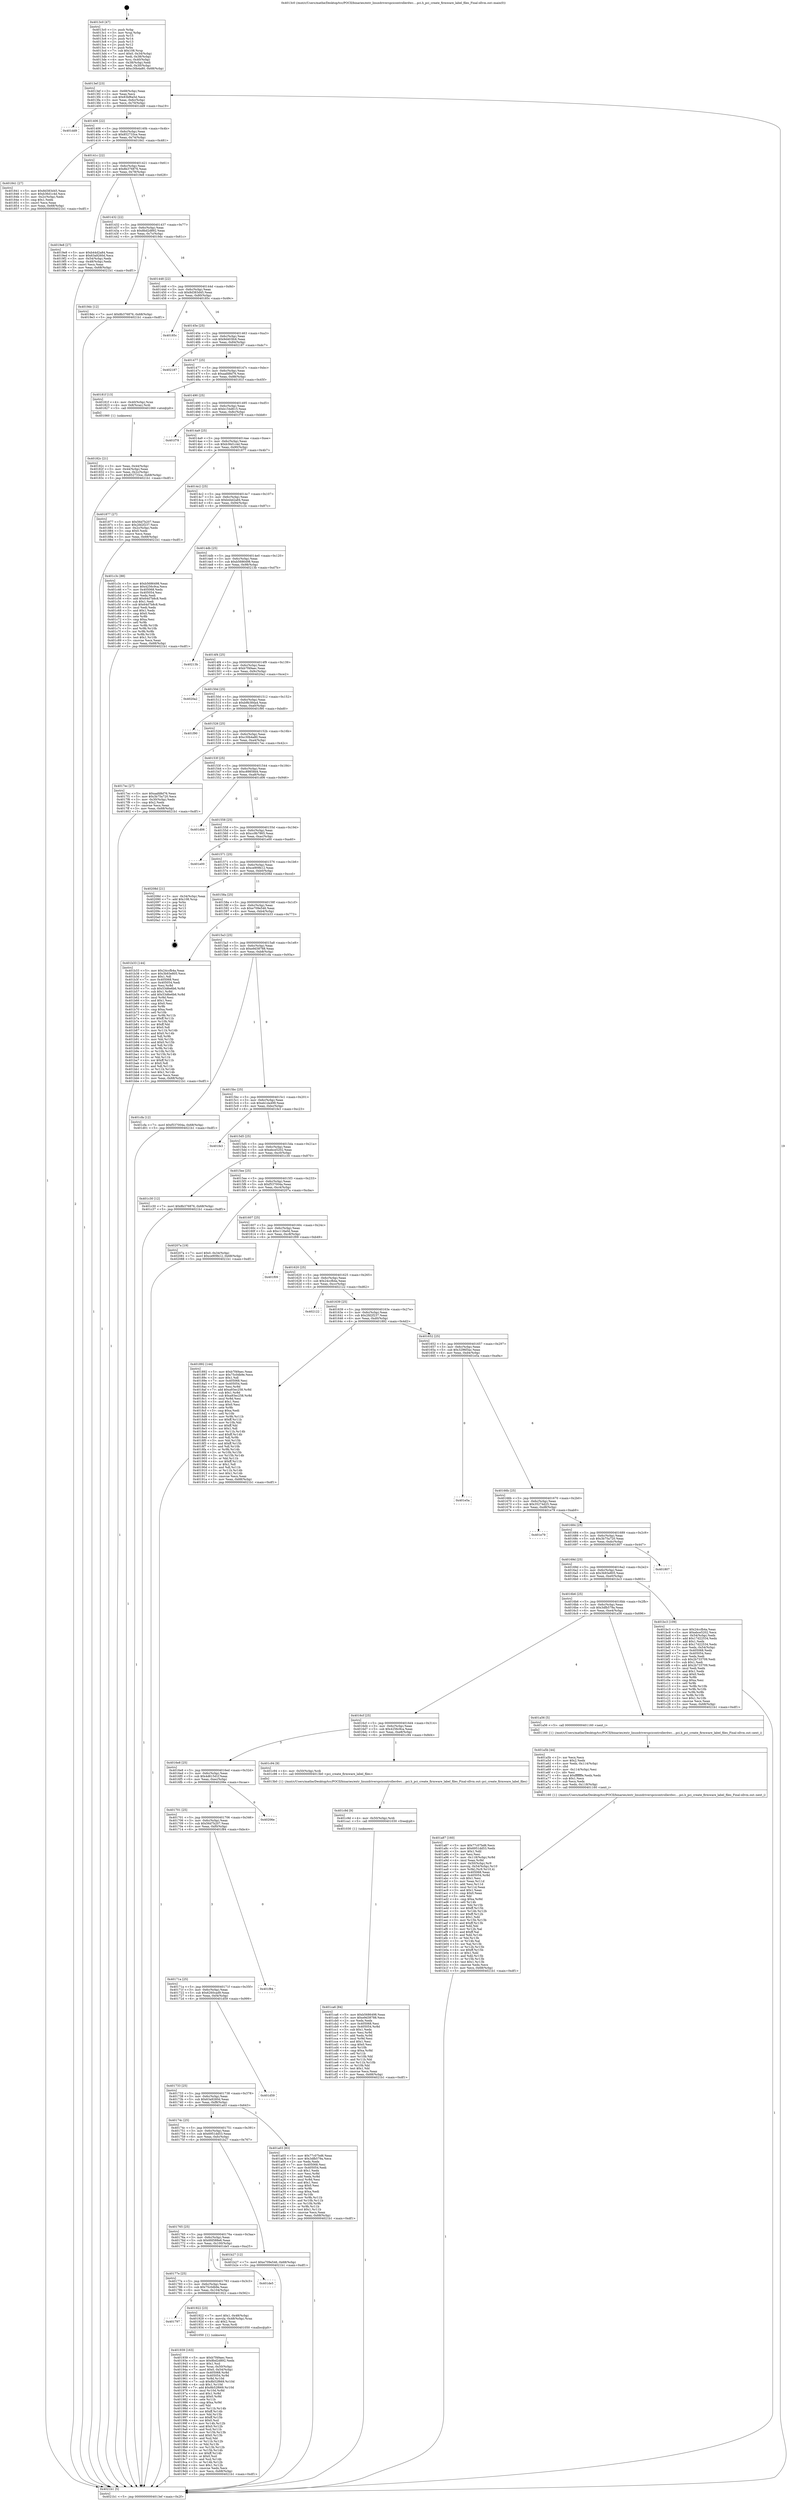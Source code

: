 digraph "0x4013c0" {
  label = "0x4013c0 (/mnt/c/Users/mathe/Desktop/tcc/POCII/binaries/extr_linuxdriverspcicontrollerdwc....pci.h_pci_create_firmware_label_files_Final-ollvm.out::main(0))"
  labelloc = "t"
  node[shape=record]

  Entry [label="",width=0.3,height=0.3,shape=circle,fillcolor=black,style=filled]
  "0x4013ef" [label="{
     0x4013ef [23]\l
     | [instrs]\l
     &nbsp;&nbsp;0x4013ef \<+3\>: mov -0x68(%rbp),%eax\l
     &nbsp;&nbsp;0x4013f2 \<+2\>: mov %eax,%ecx\l
     &nbsp;&nbsp;0x4013f4 \<+6\>: sub $0x83bf6a5d,%ecx\l
     &nbsp;&nbsp;0x4013fa \<+3\>: mov %eax,-0x6c(%rbp)\l
     &nbsp;&nbsp;0x4013fd \<+3\>: mov %ecx,-0x70(%rbp)\l
     &nbsp;&nbsp;0x401400 \<+6\>: je 0000000000401dd9 \<main+0xa19\>\l
  }"]
  "0x401dd9" [label="{
     0x401dd9\l
  }", style=dashed]
  "0x401406" [label="{
     0x401406 [22]\l
     | [instrs]\l
     &nbsp;&nbsp;0x401406 \<+5\>: jmp 000000000040140b \<main+0x4b\>\l
     &nbsp;&nbsp;0x40140b \<+3\>: mov -0x6c(%rbp),%eax\l
     &nbsp;&nbsp;0x40140e \<+5\>: sub $0x852733ce,%eax\l
     &nbsp;&nbsp;0x401413 \<+3\>: mov %eax,-0x74(%rbp)\l
     &nbsp;&nbsp;0x401416 \<+6\>: je 0000000000401841 \<main+0x481\>\l
  }"]
  Exit [label="",width=0.3,height=0.3,shape=circle,fillcolor=black,style=filled,peripheries=2]
  "0x401841" [label="{
     0x401841 [27]\l
     | [instrs]\l
     &nbsp;&nbsp;0x401841 \<+5\>: mov $0x8d383d45,%eax\l
     &nbsp;&nbsp;0x401846 \<+5\>: mov $0xb36d1c4d,%ecx\l
     &nbsp;&nbsp;0x40184b \<+3\>: mov -0x2c(%rbp),%edx\l
     &nbsp;&nbsp;0x40184e \<+3\>: cmp $0x1,%edx\l
     &nbsp;&nbsp;0x401851 \<+3\>: cmovl %ecx,%eax\l
     &nbsp;&nbsp;0x401854 \<+3\>: mov %eax,-0x68(%rbp)\l
     &nbsp;&nbsp;0x401857 \<+5\>: jmp 00000000004021b1 \<main+0xdf1\>\l
  }"]
  "0x40141c" [label="{
     0x40141c [22]\l
     | [instrs]\l
     &nbsp;&nbsp;0x40141c \<+5\>: jmp 0000000000401421 \<main+0x61\>\l
     &nbsp;&nbsp;0x401421 \<+3\>: mov -0x6c(%rbp),%eax\l
     &nbsp;&nbsp;0x401424 \<+5\>: sub $0x8b376876,%eax\l
     &nbsp;&nbsp;0x401429 \<+3\>: mov %eax,-0x78(%rbp)\l
     &nbsp;&nbsp;0x40142c \<+6\>: je 00000000004019e8 \<main+0x628\>\l
  }"]
  "0x401ca6" [label="{
     0x401ca6 [84]\l
     | [instrs]\l
     &nbsp;&nbsp;0x401ca6 \<+5\>: mov $0xb5686498,%eax\l
     &nbsp;&nbsp;0x401cab \<+5\>: mov $0xe9d38788,%ecx\l
     &nbsp;&nbsp;0x401cb0 \<+2\>: xor %edx,%edx\l
     &nbsp;&nbsp;0x401cb2 \<+7\>: mov 0x405068,%esi\l
     &nbsp;&nbsp;0x401cb9 \<+8\>: mov 0x405054,%r8d\l
     &nbsp;&nbsp;0x401cc1 \<+3\>: sub $0x1,%edx\l
     &nbsp;&nbsp;0x401cc4 \<+3\>: mov %esi,%r9d\l
     &nbsp;&nbsp;0x401cc7 \<+3\>: add %edx,%r9d\l
     &nbsp;&nbsp;0x401cca \<+4\>: imul %r9d,%esi\l
     &nbsp;&nbsp;0x401cce \<+3\>: and $0x1,%esi\l
     &nbsp;&nbsp;0x401cd1 \<+3\>: cmp $0x0,%esi\l
     &nbsp;&nbsp;0x401cd4 \<+4\>: sete %r10b\l
     &nbsp;&nbsp;0x401cd8 \<+4\>: cmp $0xa,%r8d\l
     &nbsp;&nbsp;0x401cdc \<+4\>: setl %r11b\l
     &nbsp;&nbsp;0x401ce0 \<+3\>: mov %r10b,%bl\l
     &nbsp;&nbsp;0x401ce3 \<+3\>: and %r11b,%bl\l
     &nbsp;&nbsp;0x401ce6 \<+3\>: xor %r11b,%r10b\l
     &nbsp;&nbsp;0x401ce9 \<+3\>: or %r10b,%bl\l
     &nbsp;&nbsp;0x401cec \<+3\>: test $0x1,%bl\l
     &nbsp;&nbsp;0x401cef \<+3\>: cmovne %ecx,%eax\l
     &nbsp;&nbsp;0x401cf2 \<+3\>: mov %eax,-0x68(%rbp)\l
     &nbsp;&nbsp;0x401cf5 \<+5\>: jmp 00000000004021b1 \<main+0xdf1\>\l
  }"]
  "0x4019e8" [label="{
     0x4019e8 [27]\l
     | [instrs]\l
     &nbsp;&nbsp;0x4019e8 \<+5\>: mov $0xb44d2a84,%eax\l
     &nbsp;&nbsp;0x4019ed \<+5\>: mov $0x63a9260d,%ecx\l
     &nbsp;&nbsp;0x4019f2 \<+3\>: mov -0x54(%rbp),%edx\l
     &nbsp;&nbsp;0x4019f5 \<+3\>: cmp -0x48(%rbp),%edx\l
     &nbsp;&nbsp;0x4019f8 \<+3\>: cmovl %ecx,%eax\l
     &nbsp;&nbsp;0x4019fb \<+3\>: mov %eax,-0x68(%rbp)\l
     &nbsp;&nbsp;0x4019fe \<+5\>: jmp 00000000004021b1 \<main+0xdf1\>\l
  }"]
  "0x401432" [label="{
     0x401432 [22]\l
     | [instrs]\l
     &nbsp;&nbsp;0x401432 \<+5\>: jmp 0000000000401437 \<main+0x77\>\l
     &nbsp;&nbsp;0x401437 \<+3\>: mov -0x6c(%rbp),%eax\l
     &nbsp;&nbsp;0x40143a \<+5\>: sub $0x8bd2d892,%eax\l
     &nbsp;&nbsp;0x40143f \<+3\>: mov %eax,-0x7c(%rbp)\l
     &nbsp;&nbsp;0x401442 \<+6\>: je 00000000004019dc \<main+0x61c\>\l
  }"]
  "0x401c9d" [label="{
     0x401c9d [9]\l
     | [instrs]\l
     &nbsp;&nbsp;0x401c9d \<+4\>: mov -0x50(%rbp),%rdi\l
     &nbsp;&nbsp;0x401ca1 \<+5\>: call 0000000000401030 \<free@plt\>\l
     | [calls]\l
     &nbsp;&nbsp;0x401030 \{1\} (unknown)\l
  }"]
  "0x4019dc" [label="{
     0x4019dc [12]\l
     | [instrs]\l
     &nbsp;&nbsp;0x4019dc \<+7\>: movl $0x8b376876,-0x68(%rbp)\l
     &nbsp;&nbsp;0x4019e3 \<+5\>: jmp 00000000004021b1 \<main+0xdf1\>\l
  }"]
  "0x401448" [label="{
     0x401448 [22]\l
     | [instrs]\l
     &nbsp;&nbsp;0x401448 \<+5\>: jmp 000000000040144d \<main+0x8d\>\l
     &nbsp;&nbsp;0x40144d \<+3\>: mov -0x6c(%rbp),%eax\l
     &nbsp;&nbsp;0x401450 \<+5\>: sub $0x8d383d45,%eax\l
     &nbsp;&nbsp;0x401455 \<+3\>: mov %eax,-0x80(%rbp)\l
     &nbsp;&nbsp;0x401458 \<+6\>: je 000000000040185c \<main+0x49c\>\l
  }"]
  "0x401a87" [label="{
     0x401a87 [160]\l
     | [instrs]\l
     &nbsp;&nbsp;0x401a87 \<+5\>: mov $0x77c07bd6,%ecx\l
     &nbsp;&nbsp;0x401a8c \<+5\>: mov $0x6951dd53,%edx\l
     &nbsp;&nbsp;0x401a91 \<+3\>: mov $0x1,%dil\l
     &nbsp;&nbsp;0x401a94 \<+2\>: xor %esi,%esi\l
     &nbsp;&nbsp;0x401a96 \<+7\>: mov -0x118(%rbp),%r8d\l
     &nbsp;&nbsp;0x401a9d \<+4\>: imul %eax,%r8d\l
     &nbsp;&nbsp;0x401aa1 \<+4\>: mov -0x50(%rbp),%r9\l
     &nbsp;&nbsp;0x401aa5 \<+4\>: movslq -0x54(%rbp),%r10\l
     &nbsp;&nbsp;0x401aa9 \<+4\>: mov %r8d,(%r9,%r10,4)\l
     &nbsp;&nbsp;0x401aad \<+7\>: mov 0x405068,%eax\l
     &nbsp;&nbsp;0x401ab4 \<+8\>: mov 0x405054,%r8d\l
     &nbsp;&nbsp;0x401abc \<+3\>: sub $0x1,%esi\l
     &nbsp;&nbsp;0x401abf \<+3\>: mov %eax,%r11d\l
     &nbsp;&nbsp;0x401ac2 \<+3\>: add %esi,%r11d\l
     &nbsp;&nbsp;0x401ac5 \<+4\>: imul %r11d,%eax\l
     &nbsp;&nbsp;0x401ac9 \<+3\>: and $0x1,%eax\l
     &nbsp;&nbsp;0x401acc \<+3\>: cmp $0x0,%eax\l
     &nbsp;&nbsp;0x401acf \<+3\>: sete %bl\l
     &nbsp;&nbsp;0x401ad2 \<+4\>: cmp $0xa,%r8d\l
     &nbsp;&nbsp;0x401ad6 \<+4\>: setl %r14b\l
     &nbsp;&nbsp;0x401ada \<+3\>: mov %bl,%r15b\l
     &nbsp;&nbsp;0x401add \<+4\>: xor $0xff,%r15b\l
     &nbsp;&nbsp;0x401ae1 \<+3\>: mov %r14b,%r12b\l
     &nbsp;&nbsp;0x401ae4 \<+4\>: xor $0xff,%r12b\l
     &nbsp;&nbsp;0x401ae8 \<+4\>: xor $0x1,%dil\l
     &nbsp;&nbsp;0x401aec \<+3\>: mov %r15b,%r13b\l
     &nbsp;&nbsp;0x401aef \<+4\>: and $0xff,%r13b\l
     &nbsp;&nbsp;0x401af3 \<+3\>: and %dil,%bl\l
     &nbsp;&nbsp;0x401af6 \<+3\>: mov %r12b,%al\l
     &nbsp;&nbsp;0x401af9 \<+2\>: and $0xff,%al\l
     &nbsp;&nbsp;0x401afb \<+3\>: and %dil,%r14b\l
     &nbsp;&nbsp;0x401afe \<+3\>: or %bl,%r13b\l
     &nbsp;&nbsp;0x401b01 \<+3\>: or %r14b,%al\l
     &nbsp;&nbsp;0x401b04 \<+3\>: xor %al,%r13b\l
     &nbsp;&nbsp;0x401b07 \<+3\>: or %r12b,%r15b\l
     &nbsp;&nbsp;0x401b0a \<+4\>: xor $0xff,%r15b\l
     &nbsp;&nbsp;0x401b0e \<+4\>: or $0x1,%dil\l
     &nbsp;&nbsp;0x401b12 \<+3\>: and %dil,%r15b\l
     &nbsp;&nbsp;0x401b15 \<+3\>: or %r15b,%r13b\l
     &nbsp;&nbsp;0x401b18 \<+4\>: test $0x1,%r13b\l
     &nbsp;&nbsp;0x401b1c \<+3\>: cmovne %edx,%ecx\l
     &nbsp;&nbsp;0x401b1f \<+3\>: mov %ecx,-0x68(%rbp)\l
     &nbsp;&nbsp;0x401b22 \<+5\>: jmp 00000000004021b1 \<main+0xdf1\>\l
  }"]
  "0x40185c" [label="{
     0x40185c\l
  }", style=dashed]
  "0x40145e" [label="{
     0x40145e [25]\l
     | [instrs]\l
     &nbsp;&nbsp;0x40145e \<+5\>: jmp 0000000000401463 \<main+0xa3\>\l
     &nbsp;&nbsp;0x401463 \<+3\>: mov -0x6c(%rbp),%eax\l
     &nbsp;&nbsp;0x401466 \<+5\>: sub $0x9d403fc6,%eax\l
     &nbsp;&nbsp;0x40146b \<+6\>: mov %eax,-0x84(%rbp)\l
     &nbsp;&nbsp;0x401471 \<+6\>: je 0000000000402187 \<main+0xdc7\>\l
  }"]
  "0x401a5b" [label="{
     0x401a5b [44]\l
     | [instrs]\l
     &nbsp;&nbsp;0x401a5b \<+2\>: xor %ecx,%ecx\l
     &nbsp;&nbsp;0x401a5d \<+5\>: mov $0x2,%edx\l
     &nbsp;&nbsp;0x401a62 \<+6\>: mov %edx,-0x114(%rbp)\l
     &nbsp;&nbsp;0x401a68 \<+1\>: cltd\l
     &nbsp;&nbsp;0x401a69 \<+6\>: mov -0x114(%rbp),%esi\l
     &nbsp;&nbsp;0x401a6f \<+2\>: idiv %esi\l
     &nbsp;&nbsp;0x401a71 \<+6\>: imul $0xfffffffe,%edx,%edx\l
     &nbsp;&nbsp;0x401a77 \<+3\>: sub $0x1,%ecx\l
     &nbsp;&nbsp;0x401a7a \<+2\>: sub %ecx,%edx\l
     &nbsp;&nbsp;0x401a7c \<+6\>: mov %edx,-0x118(%rbp)\l
     &nbsp;&nbsp;0x401a82 \<+5\>: call 0000000000401160 \<next_i\>\l
     | [calls]\l
     &nbsp;&nbsp;0x401160 \{1\} (/mnt/c/Users/mathe/Desktop/tcc/POCII/binaries/extr_linuxdriverspcicontrollerdwc....pci.h_pci_create_firmware_label_files_Final-ollvm.out::next_i)\l
  }"]
  "0x402187" [label="{
     0x402187\l
  }", style=dashed]
  "0x401477" [label="{
     0x401477 [25]\l
     | [instrs]\l
     &nbsp;&nbsp;0x401477 \<+5\>: jmp 000000000040147c \<main+0xbc\>\l
     &nbsp;&nbsp;0x40147c \<+3\>: mov -0x6c(%rbp),%eax\l
     &nbsp;&nbsp;0x40147f \<+5\>: sub $0xaafd8d76,%eax\l
     &nbsp;&nbsp;0x401484 \<+6\>: mov %eax,-0x88(%rbp)\l
     &nbsp;&nbsp;0x40148a \<+6\>: je 000000000040181f \<main+0x45f\>\l
  }"]
  "0x401939" [label="{
     0x401939 [163]\l
     | [instrs]\l
     &nbsp;&nbsp;0x401939 \<+5\>: mov $0xb7f49aec,%ecx\l
     &nbsp;&nbsp;0x40193e \<+5\>: mov $0x8bd2d892,%edx\l
     &nbsp;&nbsp;0x401943 \<+3\>: mov $0x1,%sil\l
     &nbsp;&nbsp;0x401946 \<+4\>: mov %rax,-0x50(%rbp)\l
     &nbsp;&nbsp;0x40194a \<+7\>: movl $0x0,-0x54(%rbp)\l
     &nbsp;&nbsp;0x401951 \<+8\>: mov 0x405068,%r8d\l
     &nbsp;&nbsp;0x401959 \<+8\>: mov 0x405054,%r9d\l
     &nbsp;&nbsp;0x401961 \<+3\>: mov %r8d,%r10d\l
     &nbsp;&nbsp;0x401964 \<+7\>: sub $0x8b52f669,%r10d\l
     &nbsp;&nbsp;0x40196b \<+4\>: sub $0x1,%r10d\l
     &nbsp;&nbsp;0x40196f \<+7\>: add $0x8b52f669,%r10d\l
     &nbsp;&nbsp;0x401976 \<+4\>: imul %r10d,%r8d\l
     &nbsp;&nbsp;0x40197a \<+4\>: and $0x1,%r8d\l
     &nbsp;&nbsp;0x40197e \<+4\>: cmp $0x0,%r8d\l
     &nbsp;&nbsp;0x401982 \<+4\>: sete %r11b\l
     &nbsp;&nbsp;0x401986 \<+4\>: cmp $0xa,%r9d\l
     &nbsp;&nbsp;0x40198a \<+3\>: setl %bl\l
     &nbsp;&nbsp;0x40198d \<+3\>: mov %r11b,%r14b\l
     &nbsp;&nbsp;0x401990 \<+4\>: xor $0xff,%r14b\l
     &nbsp;&nbsp;0x401994 \<+3\>: mov %bl,%r15b\l
     &nbsp;&nbsp;0x401997 \<+4\>: xor $0xff,%r15b\l
     &nbsp;&nbsp;0x40199b \<+4\>: xor $0x0,%sil\l
     &nbsp;&nbsp;0x40199f \<+3\>: mov %r14b,%r12b\l
     &nbsp;&nbsp;0x4019a2 \<+4\>: and $0x0,%r12b\l
     &nbsp;&nbsp;0x4019a6 \<+3\>: and %sil,%r11b\l
     &nbsp;&nbsp;0x4019a9 \<+3\>: mov %r15b,%r13b\l
     &nbsp;&nbsp;0x4019ac \<+4\>: and $0x0,%r13b\l
     &nbsp;&nbsp;0x4019b0 \<+3\>: and %sil,%bl\l
     &nbsp;&nbsp;0x4019b3 \<+3\>: or %r11b,%r12b\l
     &nbsp;&nbsp;0x4019b6 \<+3\>: or %bl,%r13b\l
     &nbsp;&nbsp;0x4019b9 \<+3\>: xor %r13b,%r12b\l
     &nbsp;&nbsp;0x4019bc \<+3\>: or %r15b,%r14b\l
     &nbsp;&nbsp;0x4019bf \<+4\>: xor $0xff,%r14b\l
     &nbsp;&nbsp;0x4019c3 \<+4\>: or $0x0,%sil\l
     &nbsp;&nbsp;0x4019c7 \<+3\>: and %sil,%r14b\l
     &nbsp;&nbsp;0x4019ca \<+3\>: or %r14b,%r12b\l
     &nbsp;&nbsp;0x4019cd \<+4\>: test $0x1,%r12b\l
     &nbsp;&nbsp;0x4019d1 \<+3\>: cmovne %edx,%ecx\l
     &nbsp;&nbsp;0x4019d4 \<+3\>: mov %ecx,-0x68(%rbp)\l
     &nbsp;&nbsp;0x4019d7 \<+5\>: jmp 00000000004021b1 \<main+0xdf1\>\l
  }"]
  "0x40181f" [label="{
     0x40181f [13]\l
     | [instrs]\l
     &nbsp;&nbsp;0x40181f \<+4\>: mov -0x40(%rbp),%rax\l
     &nbsp;&nbsp;0x401823 \<+4\>: mov 0x8(%rax),%rdi\l
     &nbsp;&nbsp;0x401827 \<+5\>: call 0000000000401060 \<atoi@plt\>\l
     | [calls]\l
     &nbsp;&nbsp;0x401060 \{1\} (unknown)\l
  }"]
  "0x401490" [label="{
     0x401490 [25]\l
     | [instrs]\l
     &nbsp;&nbsp;0x401490 \<+5\>: jmp 0000000000401495 \<main+0xd5\>\l
     &nbsp;&nbsp;0x401495 \<+3\>: mov -0x6c(%rbp),%eax\l
     &nbsp;&nbsp;0x401498 \<+5\>: sub $0xb154d615,%eax\l
     &nbsp;&nbsp;0x40149d \<+6\>: mov %eax,-0x8c(%rbp)\l
     &nbsp;&nbsp;0x4014a3 \<+6\>: je 0000000000401f78 \<main+0xbb8\>\l
  }"]
  "0x401797" [label="{
     0x401797\l
  }", style=dashed]
  "0x401f78" [label="{
     0x401f78\l
  }", style=dashed]
  "0x4014a9" [label="{
     0x4014a9 [25]\l
     | [instrs]\l
     &nbsp;&nbsp;0x4014a9 \<+5\>: jmp 00000000004014ae \<main+0xee\>\l
     &nbsp;&nbsp;0x4014ae \<+3\>: mov -0x6c(%rbp),%eax\l
     &nbsp;&nbsp;0x4014b1 \<+5\>: sub $0xb36d1c4d,%eax\l
     &nbsp;&nbsp;0x4014b6 \<+6\>: mov %eax,-0x90(%rbp)\l
     &nbsp;&nbsp;0x4014bc \<+6\>: je 0000000000401877 \<main+0x4b7\>\l
  }"]
  "0x401922" [label="{
     0x401922 [23]\l
     | [instrs]\l
     &nbsp;&nbsp;0x401922 \<+7\>: movl $0x1,-0x48(%rbp)\l
     &nbsp;&nbsp;0x401929 \<+4\>: movslq -0x48(%rbp),%rax\l
     &nbsp;&nbsp;0x40192d \<+4\>: shl $0x2,%rax\l
     &nbsp;&nbsp;0x401931 \<+3\>: mov %rax,%rdi\l
     &nbsp;&nbsp;0x401934 \<+5\>: call 0000000000401050 \<malloc@plt\>\l
     | [calls]\l
     &nbsp;&nbsp;0x401050 \{1\} (unknown)\l
  }"]
  "0x401877" [label="{
     0x401877 [27]\l
     | [instrs]\l
     &nbsp;&nbsp;0x401877 \<+5\>: mov $0x56d7b207,%eax\l
     &nbsp;&nbsp;0x40187c \<+5\>: mov $0x2fd2f237,%ecx\l
     &nbsp;&nbsp;0x401881 \<+3\>: mov -0x2c(%rbp),%edx\l
     &nbsp;&nbsp;0x401884 \<+3\>: cmp $0x0,%edx\l
     &nbsp;&nbsp;0x401887 \<+3\>: cmove %ecx,%eax\l
     &nbsp;&nbsp;0x40188a \<+3\>: mov %eax,-0x68(%rbp)\l
     &nbsp;&nbsp;0x40188d \<+5\>: jmp 00000000004021b1 \<main+0xdf1\>\l
  }"]
  "0x4014c2" [label="{
     0x4014c2 [25]\l
     | [instrs]\l
     &nbsp;&nbsp;0x4014c2 \<+5\>: jmp 00000000004014c7 \<main+0x107\>\l
     &nbsp;&nbsp;0x4014c7 \<+3\>: mov -0x6c(%rbp),%eax\l
     &nbsp;&nbsp;0x4014ca \<+5\>: sub $0xb44d2a84,%eax\l
     &nbsp;&nbsp;0x4014cf \<+6\>: mov %eax,-0x94(%rbp)\l
     &nbsp;&nbsp;0x4014d5 \<+6\>: je 0000000000401c3c \<main+0x87c\>\l
  }"]
  "0x40177e" [label="{
     0x40177e [25]\l
     | [instrs]\l
     &nbsp;&nbsp;0x40177e \<+5\>: jmp 0000000000401783 \<main+0x3c3\>\l
     &nbsp;&nbsp;0x401783 \<+3\>: mov -0x6c(%rbp),%eax\l
     &nbsp;&nbsp;0x401786 \<+5\>: sub $0x75c0db9e,%eax\l
     &nbsp;&nbsp;0x40178b \<+6\>: mov %eax,-0x104(%rbp)\l
     &nbsp;&nbsp;0x401791 \<+6\>: je 0000000000401922 \<main+0x562\>\l
  }"]
  "0x401c3c" [label="{
     0x401c3c [88]\l
     | [instrs]\l
     &nbsp;&nbsp;0x401c3c \<+5\>: mov $0xb5686498,%eax\l
     &nbsp;&nbsp;0x401c41 \<+5\>: mov $0x4256c9ca,%ecx\l
     &nbsp;&nbsp;0x401c46 \<+7\>: mov 0x405068,%edx\l
     &nbsp;&nbsp;0x401c4d \<+7\>: mov 0x405054,%esi\l
     &nbsp;&nbsp;0x401c54 \<+2\>: mov %edx,%edi\l
     &nbsp;&nbsp;0x401c56 \<+6\>: add $0x64d7b8c8,%edi\l
     &nbsp;&nbsp;0x401c5c \<+3\>: sub $0x1,%edi\l
     &nbsp;&nbsp;0x401c5f \<+6\>: sub $0x64d7b8c8,%edi\l
     &nbsp;&nbsp;0x401c65 \<+3\>: imul %edi,%edx\l
     &nbsp;&nbsp;0x401c68 \<+3\>: and $0x1,%edx\l
     &nbsp;&nbsp;0x401c6b \<+3\>: cmp $0x0,%edx\l
     &nbsp;&nbsp;0x401c6e \<+4\>: sete %r8b\l
     &nbsp;&nbsp;0x401c72 \<+3\>: cmp $0xa,%esi\l
     &nbsp;&nbsp;0x401c75 \<+4\>: setl %r9b\l
     &nbsp;&nbsp;0x401c79 \<+3\>: mov %r8b,%r10b\l
     &nbsp;&nbsp;0x401c7c \<+3\>: and %r9b,%r10b\l
     &nbsp;&nbsp;0x401c7f \<+3\>: xor %r9b,%r8b\l
     &nbsp;&nbsp;0x401c82 \<+3\>: or %r8b,%r10b\l
     &nbsp;&nbsp;0x401c85 \<+4\>: test $0x1,%r10b\l
     &nbsp;&nbsp;0x401c89 \<+3\>: cmovne %ecx,%eax\l
     &nbsp;&nbsp;0x401c8c \<+3\>: mov %eax,-0x68(%rbp)\l
     &nbsp;&nbsp;0x401c8f \<+5\>: jmp 00000000004021b1 \<main+0xdf1\>\l
  }"]
  "0x4014db" [label="{
     0x4014db [25]\l
     | [instrs]\l
     &nbsp;&nbsp;0x4014db \<+5\>: jmp 00000000004014e0 \<main+0x120\>\l
     &nbsp;&nbsp;0x4014e0 \<+3\>: mov -0x6c(%rbp),%eax\l
     &nbsp;&nbsp;0x4014e3 \<+5\>: sub $0xb5686498,%eax\l
     &nbsp;&nbsp;0x4014e8 \<+6\>: mov %eax,-0x98(%rbp)\l
     &nbsp;&nbsp;0x4014ee \<+6\>: je 000000000040213b \<main+0xd7b\>\l
  }"]
  "0x401de5" [label="{
     0x401de5\l
  }", style=dashed]
  "0x40213b" [label="{
     0x40213b\l
  }", style=dashed]
  "0x4014f4" [label="{
     0x4014f4 [25]\l
     | [instrs]\l
     &nbsp;&nbsp;0x4014f4 \<+5\>: jmp 00000000004014f9 \<main+0x139\>\l
     &nbsp;&nbsp;0x4014f9 \<+3\>: mov -0x6c(%rbp),%eax\l
     &nbsp;&nbsp;0x4014fc \<+5\>: sub $0xb7f49aec,%eax\l
     &nbsp;&nbsp;0x401501 \<+6\>: mov %eax,-0x9c(%rbp)\l
     &nbsp;&nbsp;0x401507 \<+6\>: je 00000000004020a2 \<main+0xce2\>\l
  }"]
  "0x401765" [label="{
     0x401765 [25]\l
     | [instrs]\l
     &nbsp;&nbsp;0x401765 \<+5\>: jmp 000000000040176a \<main+0x3aa\>\l
     &nbsp;&nbsp;0x40176a \<+3\>: mov -0x6c(%rbp),%eax\l
     &nbsp;&nbsp;0x40176d \<+5\>: sub $0x6fd588e6,%eax\l
     &nbsp;&nbsp;0x401772 \<+6\>: mov %eax,-0x100(%rbp)\l
     &nbsp;&nbsp;0x401778 \<+6\>: je 0000000000401de5 \<main+0xa25\>\l
  }"]
  "0x4020a2" [label="{
     0x4020a2\l
  }", style=dashed]
  "0x40150d" [label="{
     0x40150d [25]\l
     | [instrs]\l
     &nbsp;&nbsp;0x40150d \<+5\>: jmp 0000000000401512 \<main+0x152\>\l
     &nbsp;&nbsp;0x401512 \<+3\>: mov -0x6c(%rbp),%eax\l
     &nbsp;&nbsp;0x401515 \<+5\>: sub $0xb9b384a4,%eax\l
     &nbsp;&nbsp;0x40151a \<+6\>: mov %eax,-0xa0(%rbp)\l
     &nbsp;&nbsp;0x401520 \<+6\>: je 0000000000401f90 \<main+0xbd0\>\l
  }"]
  "0x401b27" [label="{
     0x401b27 [12]\l
     | [instrs]\l
     &nbsp;&nbsp;0x401b27 \<+7\>: movl $0xe709e546,-0x68(%rbp)\l
     &nbsp;&nbsp;0x401b2e \<+5\>: jmp 00000000004021b1 \<main+0xdf1\>\l
  }"]
  "0x401f90" [label="{
     0x401f90\l
  }", style=dashed]
  "0x401526" [label="{
     0x401526 [25]\l
     | [instrs]\l
     &nbsp;&nbsp;0x401526 \<+5\>: jmp 000000000040152b \<main+0x16b\>\l
     &nbsp;&nbsp;0x40152b \<+3\>: mov -0x6c(%rbp),%eax\l
     &nbsp;&nbsp;0x40152e \<+5\>: sub $0xc30b4a80,%eax\l
     &nbsp;&nbsp;0x401533 \<+6\>: mov %eax,-0xa4(%rbp)\l
     &nbsp;&nbsp;0x401539 \<+6\>: je 00000000004017ec \<main+0x42c\>\l
  }"]
  "0x40174c" [label="{
     0x40174c [25]\l
     | [instrs]\l
     &nbsp;&nbsp;0x40174c \<+5\>: jmp 0000000000401751 \<main+0x391\>\l
     &nbsp;&nbsp;0x401751 \<+3\>: mov -0x6c(%rbp),%eax\l
     &nbsp;&nbsp;0x401754 \<+5\>: sub $0x6951dd53,%eax\l
     &nbsp;&nbsp;0x401759 \<+6\>: mov %eax,-0xfc(%rbp)\l
     &nbsp;&nbsp;0x40175f \<+6\>: je 0000000000401b27 \<main+0x767\>\l
  }"]
  "0x4017ec" [label="{
     0x4017ec [27]\l
     | [instrs]\l
     &nbsp;&nbsp;0x4017ec \<+5\>: mov $0xaafd8d76,%eax\l
     &nbsp;&nbsp;0x4017f1 \<+5\>: mov $0x3b75a720,%ecx\l
     &nbsp;&nbsp;0x4017f6 \<+3\>: mov -0x30(%rbp),%edx\l
     &nbsp;&nbsp;0x4017f9 \<+3\>: cmp $0x2,%edx\l
     &nbsp;&nbsp;0x4017fc \<+3\>: cmovne %ecx,%eax\l
     &nbsp;&nbsp;0x4017ff \<+3\>: mov %eax,-0x68(%rbp)\l
     &nbsp;&nbsp;0x401802 \<+5\>: jmp 00000000004021b1 \<main+0xdf1\>\l
  }"]
  "0x40153f" [label="{
     0x40153f [25]\l
     | [instrs]\l
     &nbsp;&nbsp;0x40153f \<+5\>: jmp 0000000000401544 \<main+0x184\>\l
     &nbsp;&nbsp;0x401544 \<+3\>: mov -0x6c(%rbp),%eax\l
     &nbsp;&nbsp;0x401547 \<+5\>: sub $0xc89858d4,%eax\l
     &nbsp;&nbsp;0x40154c \<+6\>: mov %eax,-0xa8(%rbp)\l
     &nbsp;&nbsp;0x401552 \<+6\>: je 0000000000401d06 \<main+0x946\>\l
  }"]
  "0x4021b1" [label="{
     0x4021b1 [5]\l
     | [instrs]\l
     &nbsp;&nbsp;0x4021b1 \<+5\>: jmp 00000000004013ef \<main+0x2f\>\l
  }"]
  "0x4013c0" [label="{
     0x4013c0 [47]\l
     | [instrs]\l
     &nbsp;&nbsp;0x4013c0 \<+1\>: push %rbp\l
     &nbsp;&nbsp;0x4013c1 \<+3\>: mov %rsp,%rbp\l
     &nbsp;&nbsp;0x4013c4 \<+2\>: push %r15\l
     &nbsp;&nbsp;0x4013c6 \<+2\>: push %r14\l
     &nbsp;&nbsp;0x4013c8 \<+2\>: push %r13\l
     &nbsp;&nbsp;0x4013ca \<+2\>: push %r12\l
     &nbsp;&nbsp;0x4013cc \<+1\>: push %rbx\l
     &nbsp;&nbsp;0x4013cd \<+7\>: sub $0x108,%rsp\l
     &nbsp;&nbsp;0x4013d4 \<+7\>: movl $0x0,-0x34(%rbp)\l
     &nbsp;&nbsp;0x4013db \<+3\>: mov %edi,-0x38(%rbp)\l
     &nbsp;&nbsp;0x4013de \<+4\>: mov %rsi,-0x40(%rbp)\l
     &nbsp;&nbsp;0x4013e2 \<+3\>: mov -0x38(%rbp),%edi\l
     &nbsp;&nbsp;0x4013e5 \<+3\>: mov %edi,-0x30(%rbp)\l
     &nbsp;&nbsp;0x4013e8 \<+7\>: movl $0xc30b4a80,-0x68(%rbp)\l
  }"]
  "0x40182c" [label="{
     0x40182c [21]\l
     | [instrs]\l
     &nbsp;&nbsp;0x40182c \<+3\>: mov %eax,-0x44(%rbp)\l
     &nbsp;&nbsp;0x40182f \<+3\>: mov -0x44(%rbp),%eax\l
     &nbsp;&nbsp;0x401832 \<+3\>: mov %eax,-0x2c(%rbp)\l
     &nbsp;&nbsp;0x401835 \<+7\>: movl $0x852733ce,-0x68(%rbp)\l
     &nbsp;&nbsp;0x40183c \<+5\>: jmp 00000000004021b1 \<main+0xdf1\>\l
  }"]
  "0x401a03" [label="{
     0x401a03 [83]\l
     | [instrs]\l
     &nbsp;&nbsp;0x401a03 \<+5\>: mov $0x77c07bd6,%eax\l
     &nbsp;&nbsp;0x401a08 \<+5\>: mov $0x3dfb579a,%ecx\l
     &nbsp;&nbsp;0x401a0d \<+2\>: xor %edx,%edx\l
     &nbsp;&nbsp;0x401a0f \<+7\>: mov 0x405068,%esi\l
     &nbsp;&nbsp;0x401a16 \<+7\>: mov 0x405054,%edi\l
     &nbsp;&nbsp;0x401a1d \<+3\>: sub $0x1,%edx\l
     &nbsp;&nbsp;0x401a20 \<+3\>: mov %esi,%r8d\l
     &nbsp;&nbsp;0x401a23 \<+3\>: add %edx,%r8d\l
     &nbsp;&nbsp;0x401a26 \<+4\>: imul %r8d,%esi\l
     &nbsp;&nbsp;0x401a2a \<+3\>: and $0x1,%esi\l
     &nbsp;&nbsp;0x401a2d \<+3\>: cmp $0x0,%esi\l
     &nbsp;&nbsp;0x401a30 \<+4\>: sete %r9b\l
     &nbsp;&nbsp;0x401a34 \<+3\>: cmp $0xa,%edi\l
     &nbsp;&nbsp;0x401a37 \<+4\>: setl %r10b\l
     &nbsp;&nbsp;0x401a3b \<+3\>: mov %r9b,%r11b\l
     &nbsp;&nbsp;0x401a3e \<+3\>: and %r10b,%r11b\l
     &nbsp;&nbsp;0x401a41 \<+3\>: xor %r10b,%r9b\l
     &nbsp;&nbsp;0x401a44 \<+3\>: or %r9b,%r11b\l
     &nbsp;&nbsp;0x401a47 \<+4\>: test $0x1,%r11b\l
     &nbsp;&nbsp;0x401a4b \<+3\>: cmovne %ecx,%eax\l
     &nbsp;&nbsp;0x401a4e \<+3\>: mov %eax,-0x68(%rbp)\l
     &nbsp;&nbsp;0x401a51 \<+5\>: jmp 00000000004021b1 \<main+0xdf1\>\l
  }"]
  "0x401d06" [label="{
     0x401d06\l
  }", style=dashed]
  "0x401558" [label="{
     0x401558 [25]\l
     | [instrs]\l
     &nbsp;&nbsp;0x401558 \<+5\>: jmp 000000000040155d \<main+0x19d\>\l
     &nbsp;&nbsp;0x40155d \<+3\>: mov -0x6c(%rbp),%eax\l
     &nbsp;&nbsp;0x401560 \<+5\>: sub $0xcc9b7865,%eax\l
     &nbsp;&nbsp;0x401565 \<+6\>: mov %eax,-0xac(%rbp)\l
     &nbsp;&nbsp;0x40156b \<+6\>: je 0000000000401e00 \<main+0xa40\>\l
  }"]
  "0x401733" [label="{
     0x401733 [25]\l
     | [instrs]\l
     &nbsp;&nbsp;0x401733 \<+5\>: jmp 0000000000401738 \<main+0x378\>\l
     &nbsp;&nbsp;0x401738 \<+3\>: mov -0x6c(%rbp),%eax\l
     &nbsp;&nbsp;0x40173b \<+5\>: sub $0x63a9260d,%eax\l
     &nbsp;&nbsp;0x401740 \<+6\>: mov %eax,-0xf8(%rbp)\l
     &nbsp;&nbsp;0x401746 \<+6\>: je 0000000000401a03 \<main+0x643\>\l
  }"]
  "0x401e00" [label="{
     0x401e00\l
  }", style=dashed]
  "0x401571" [label="{
     0x401571 [25]\l
     | [instrs]\l
     &nbsp;&nbsp;0x401571 \<+5\>: jmp 0000000000401576 \<main+0x1b6\>\l
     &nbsp;&nbsp;0x401576 \<+3\>: mov -0x6c(%rbp),%eax\l
     &nbsp;&nbsp;0x401579 \<+5\>: sub $0xce909b12,%eax\l
     &nbsp;&nbsp;0x40157e \<+6\>: mov %eax,-0xb0(%rbp)\l
     &nbsp;&nbsp;0x401584 \<+6\>: je 000000000040208d \<main+0xccd\>\l
  }"]
  "0x401d59" [label="{
     0x401d59\l
  }", style=dashed]
  "0x40208d" [label="{
     0x40208d [21]\l
     | [instrs]\l
     &nbsp;&nbsp;0x40208d \<+3\>: mov -0x34(%rbp),%eax\l
     &nbsp;&nbsp;0x402090 \<+7\>: add $0x108,%rsp\l
     &nbsp;&nbsp;0x402097 \<+1\>: pop %rbx\l
     &nbsp;&nbsp;0x402098 \<+2\>: pop %r12\l
     &nbsp;&nbsp;0x40209a \<+2\>: pop %r13\l
     &nbsp;&nbsp;0x40209c \<+2\>: pop %r14\l
     &nbsp;&nbsp;0x40209e \<+2\>: pop %r15\l
     &nbsp;&nbsp;0x4020a0 \<+1\>: pop %rbp\l
     &nbsp;&nbsp;0x4020a1 \<+1\>: ret\l
  }"]
  "0x40158a" [label="{
     0x40158a [25]\l
     | [instrs]\l
     &nbsp;&nbsp;0x40158a \<+5\>: jmp 000000000040158f \<main+0x1cf\>\l
     &nbsp;&nbsp;0x40158f \<+3\>: mov -0x6c(%rbp),%eax\l
     &nbsp;&nbsp;0x401592 \<+5\>: sub $0xe709e546,%eax\l
     &nbsp;&nbsp;0x401597 \<+6\>: mov %eax,-0xb4(%rbp)\l
     &nbsp;&nbsp;0x40159d \<+6\>: je 0000000000401b33 \<main+0x773\>\l
  }"]
  "0x40171a" [label="{
     0x40171a [25]\l
     | [instrs]\l
     &nbsp;&nbsp;0x40171a \<+5\>: jmp 000000000040171f \<main+0x35f\>\l
     &nbsp;&nbsp;0x40171f \<+3\>: mov -0x6c(%rbp),%eax\l
     &nbsp;&nbsp;0x401722 \<+5\>: sub $0x6260cad9,%eax\l
     &nbsp;&nbsp;0x401727 \<+6\>: mov %eax,-0xf4(%rbp)\l
     &nbsp;&nbsp;0x40172d \<+6\>: je 0000000000401d59 \<main+0x999\>\l
  }"]
  "0x401b33" [label="{
     0x401b33 [144]\l
     | [instrs]\l
     &nbsp;&nbsp;0x401b33 \<+5\>: mov $0x24ccfb4a,%eax\l
     &nbsp;&nbsp;0x401b38 \<+5\>: mov $0x3b93e805,%ecx\l
     &nbsp;&nbsp;0x401b3d \<+2\>: mov $0x1,%dl\l
     &nbsp;&nbsp;0x401b3f \<+7\>: mov 0x405068,%esi\l
     &nbsp;&nbsp;0x401b46 \<+7\>: mov 0x405054,%edi\l
     &nbsp;&nbsp;0x401b4d \<+3\>: mov %esi,%r8d\l
     &nbsp;&nbsp;0x401b50 \<+7\>: sub $0x53d6e6b6,%r8d\l
     &nbsp;&nbsp;0x401b57 \<+4\>: sub $0x1,%r8d\l
     &nbsp;&nbsp;0x401b5b \<+7\>: add $0x53d6e6b6,%r8d\l
     &nbsp;&nbsp;0x401b62 \<+4\>: imul %r8d,%esi\l
     &nbsp;&nbsp;0x401b66 \<+3\>: and $0x1,%esi\l
     &nbsp;&nbsp;0x401b69 \<+3\>: cmp $0x0,%esi\l
     &nbsp;&nbsp;0x401b6c \<+4\>: sete %r9b\l
     &nbsp;&nbsp;0x401b70 \<+3\>: cmp $0xa,%edi\l
     &nbsp;&nbsp;0x401b73 \<+4\>: setl %r10b\l
     &nbsp;&nbsp;0x401b77 \<+3\>: mov %r9b,%r11b\l
     &nbsp;&nbsp;0x401b7a \<+4\>: xor $0xff,%r11b\l
     &nbsp;&nbsp;0x401b7e \<+3\>: mov %r10b,%bl\l
     &nbsp;&nbsp;0x401b81 \<+3\>: xor $0xff,%bl\l
     &nbsp;&nbsp;0x401b84 \<+3\>: xor $0x0,%dl\l
     &nbsp;&nbsp;0x401b87 \<+3\>: mov %r11b,%r14b\l
     &nbsp;&nbsp;0x401b8a \<+4\>: and $0x0,%r14b\l
     &nbsp;&nbsp;0x401b8e \<+3\>: and %dl,%r9b\l
     &nbsp;&nbsp;0x401b91 \<+3\>: mov %bl,%r15b\l
     &nbsp;&nbsp;0x401b94 \<+4\>: and $0x0,%r15b\l
     &nbsp;&nbsp;0x401b98 \<+3\>: and %dl,%r10b\l
     &nbsp;&nbsp;0x401b9b \<+3\>: or %r9b,%r14b\l
     &nbsp;&nbsp;0x401b9e \<+3\>: or %r10b,%r15b\l
     &nbsp;&nbsp;0x401ba1 \<+3\>: xor %r15b,%r14b\l
     &nbsp;&nbsp;0x401ba4 \<+3\>: or %bl,%r11b\l
     &nbsp;&nbsp;0x401ba7 \<+4\>: xor $0xff,%r11b\l
     &nbsp;&nbsp;0x401bab \<+3\>: or $0x0,%dl\l
     &nbsp;&nbsp;0x401bae \<+3\>: and %dl,%r11b\l
     &nbsp;&nbsp;0x401bb1 \<+3\>: or %r11b,%r14b\l
     &nbsp;&nbsp;0x401bb4 \<+4\>: test $0x1,%r14b\l
     &nbsp;&nbsp;0x401bb8 \<+3\>: cmovne %ecx,%eax\l
     &nbsp;&nbsp;0x401bbb \<+3\>: mov %eax,-0x68(%rbp)\l
     &nbsp;&nbsp;0x401bbe \<+5\>: jmp 00000000004021b1 \<main+0xdf1\>\l
  }"]
  "0x4015a3" [label="{
     0x4015a3 [25]\l
     | [instrs]\l
     &nbsp;&nbsp;0x4015a3 \<+5\>: jmp 00000000004015a8 \<main+0x1e8\>\l
     &nbsp;&nbsp;0x4015a8 \<+3\>: mov -0x6c(%rbp),%eax\l
     &nbsp;&nbsp;0x4015ab \<+5\>: sub $0xe9d38788,%eax\l
     &nbsp;&nbsp;0x4015b0 \<+6\>: mov %eax,-0xb8(%rbp)\l
     &nbsp;&nbsp;0x4015b6 \<+6\>: je 0000000000401cfa \<main+0x93a\>\l
  }"]
  "0x401f84" [label="{
     0x401f84\l
  }", style=dashed]
  "0x401cfa" [label="{
     0x401cfa [12]\l
     | [instrs]\l
     &nbsp;&nbsp;0x401cfa \<+7\>: movl $0xf537004a,-0x68(%rbp)\l
     &nbsp;&nbsp;0x401d01 \<+5\>: jmp 00000000004021b1 \<main+0xdf1\>\l
  }"]
  "0x4015bc" [label="{
     0x4015bc [25]\l
     | [instrs]\l
     &nbsp;&nbsp;0x4015bc \<+5\>: jmp 00000000004015c1 \<main+0x201\>\l
     &nbsp;&nbsp;0x4015c1 \<+3\>: mov -0x6c(%rbp),%eax\l
     &nbsp;&nbsp;0x4015c4 \<+5\>: sub $0xeb1da499,%eax\l
     &nbsp;&nbsp;0x4015c9 \<+6\>: mov %eax,-0xbc(%rbp)\l
     &nbsp;&nbsp;0x4015cf \<+6\>: je 0000000000401fe3 \<main+0xc23\>\l
  }"]
  "0x401701" [label="{
     0x401701 [25]\l
     | [instrs]\l
     &nbsp;&nbsp;0x401701 \<+5\>: jmp 0000000000401706 \<main+0x346\>\l
     &nbsp;&nbsp;0x401706 \<+3\>: mov -0x6c(%rbp),%eax\l
     &nbsp;&nbsp;0x401709 \<+5\>: sub $0x56d7b207,%eax\l
     &nbsp;&nbsp;0x40170e \<+6\>: mov %eax,-0xf0(%rbp)\l
     &nbsp;&nbsp;0x401714 \<+6\>: je 0000000000401f84 \<main+0xbc4\>\l
  }"]
  "0x401fe3" [label="{
     0x401fe3\l
  }", style=dashed]
  "0x4015d5" [label="{
     0x4015d5 [25]\l
     | [instrs]\l
     &nbsp;&nbsp;0x4015d5 \<+5\>: jmp 00000000004015da \<main+0x21a\>\l
     &nbsp;&nbsp;0x4015da \<+3\>: mov -0x6c(%rbp),%eax\l
     &nbsp;&nbsp;0x4015dd \<+5\>: sub $0xebce5202,%eax\l
     &nbsp;&nbsp;0x4015e2 \<+6\>: mov %eax,-0xc0(%rbp)\l
     &nbsp;&nbsp;0x4015e8 \<+6\>: je 0000000000401c30 \<main+0x870\>\l
  }"]
  "0x40206e" [label="{
     0x40206e\l
  }", style=dashed]
  "0x401c30" [label="{
     0x401c30 [12]\l
     | [instrs]\l
     &nbsp;&nbsp;0x401c30 \<+7\>: movl $0x8b376876,-0x68(%rbp)\l
     &nbsp;&nbsp;0x401c37 \<+5\>: jmp 00000000004021b1 \<main+0xdf1\>\l
  }"]
  "0x4015ee" [label="{
     0x4015ee [25]\l
     | [instrs]\l
     &nbsp;&nbsp;0x4015ee \<+5\>: jmp 00000000004015f3 \<main+0x233\>\l
     &nbsp;&nbsp;0x4015f3 \<+3\>: mov -0x6c(%rbp),%eax\l
     &nbsp;&nbsp;0x4015f6 \<+5\>: sub $0xf537004a,%eax\l
     &nbsp;&nbsp;0x4015fb \<+6\>: mov %eax,-0xc4(%rbp)\l
     &nbsp;&nbsp;0x401601 \<+6\>: je 000000000040207a \<main+0xcba\>\l
  }"]
  "0x4016e8" [label="{
     0x4016e8 [25]\l
     | [instrs]\l
     &nbsp;&nbsp;0x4016e8 \<+5\>: jmp 00000000004016ed \<main+0x32d\>\l
     &nbsp;&nbsp;0x4016ed \<+3\>: mov -0x6c(%rbp),%eax\l
     &nbsp;&nbsp;0x4016f0 \<+5\>: sub $0x4d615d1f,%eax\l
     &nbsp;&nbsp;0x4016f5 \<+6\>: mov %eax,-0xec(%rbp)\l
     &nbsp;&nbsp;0x4016fb \<+6\>: je 000000000040206e \<main+0xcae\>\l
  }"]
  "0x40207a" [label="{
     0x40207a [19]\l
     | [instrs]\l
     &nbsp;&nbsp;0x40207a \<+7\>: movl $0x0,-0x34(%rbp)\l
     &nbsp;&nbsp;0x402081 \<+7\>: movl $0xce909b12,-0x68(%rbp)\l
     &nbsp;&nbsp;0x402088 \<+5\>: jmp 00000000004021b1 \<main+0xdf1\>\l
  }"]
  "0x401607" [label="{
     0x401607 [25]\l
     | [instrs]\l
     &nbsp;&nbsp;0x401607 \<+5\>: jmp 000000000040160c \<main+0x24c\>\l
     &nbsp;&nbsp;0x40160c \<+3\>: mov -0x6c(%rbp),%eax\l
     &nbsp;&nbsp;0x40160f \<+5\>: sub $0xc118a0d,%eax\l
     &nbsp;&nbsp;0x401614 \<+6\>: mov %eax,-0xc8(%rbp)\l
     &nbsp;&nbsp;0x40161a \<+6\>: je 0000000000401f09 \<main+0xb49\>\l
  }"]
  "0x401c94" [label="{
     0x401c94 [9]\l
     | [instrs]\l
     &nbsp;&nbsp;0x401c94 \<+4\>: mov -0x50(%rbp),%rdi\l
     &nbsp;&nbsp;0x401c98 \<+5\>: call 00000000004013b0 \<pci_create_firmware_label_files\>\l
     | [calls]\l
     &nbsp;&nbsp;0x4013b0 \{1\} (/mnt/c/Users/mathe/Desktop/tcc/POCII/binaries/extr_linuxdriverspcicontrollerdwc....pci.h_pci_create_firmware_label_files_Final-ollvm.out::pci_create_firmware_label_files)\l
  }"]
  "0x401f09" [label="{
     0x401f09\l
  }", style=dashed]
  "0x401620" [label="{
     0x401620 [25]\l
     | [instrs]\l
     &nbsp;&nbsp;0x401620 \<+5\>: jmp 0000000000401625 \<main+0x265\>\l
     &nbsp;&nbsp;0x401625 \<+3\>: mov -0x6c(%rbp),%eax\l
     &nbsp;&nbsp;0x401628 \<+5\>: sub $0x24ccfb4a,%eax\l
     &nbsp;&nbsp;0x40162d \<+6\>: mov %eax,-0xcc(%rbp)\l
     &nbsp;&nbsp;0x401633 \<+6\>: je 0000000000402122 \<main+0xd62\>\l
  }"]
  "0x4016cf" [label="{
     0x4016cf [25]\l
     | [instrs]\l
     &nbsp;&nbsp;0x4016cf \<+5\>: jmp 00000000004016d4 \<main+0x314\>\l
     &nbsp;&nbsp;0x4016d4 \<+3\>: mov -0x6c(%rbp),%eax\l
     &nbsp;&nbsp;0x4016d7 \<+5\>: sub $0x4256c9ca,%eax\l
     &nbsp;&nbsp;0x4016dc \<+6\>: mov %eax,-0xe8(%rbp)\l
     &nbsp;&nbsp;0x4016e2 \<+6\>: je 0000000000401c94 \<main+0x8d4\>\l
  }"]
  "0x402122" [label="{
     0x402122\l
  }", style=dashed]
  "0x401639" [label="{
     0x401639 [25]\l
     | [instrs]\l
     &nbsp;&nbsp;0x401639 \<+5\>: jmp 000000000040163e \<main+0x27e\>\l
     &nbsp;&nbsp;0x40163e \<+3\>: mov -0x6c(%rbp),%eax\l
     &nbsp;&nbsp;0x401641 \<+5\>: sub $0x2fd2f237,%eax\l
     &nbsp;&nbsp;0x401646 \<+6\>: mov %eax,-0xd0(%rbp)\l
     &nbsp;&nbsp;0x40164c \<+6\>: je 0000000000401892 \<main+0x4d2\>\l
  }"]
  "0x401a56" [label="{
     0x401a56 [5]\l
     | [instrs]\l
     &nbsp;&nbsp;0x401a56 \<+5\>: call 0000000000401160 \<next_i\>\l
     | [calls]\l
     &nbsp;&nbsp;0x401160 \{1\} (/mnt/c/Users/mathe/Desktop/tcc/POCII/binaries/extr_linuxdriverspcicontrollerdwc....pci.h_pci_create_firmware_label_files_Final-ollvm.out::next_i)\l
  }"]
  "0x401892" [label="{
     0x401892 [144]\l
     | [instrs]\l
     &nbsp;&nbsp;0x401892 \<+5\>: mov $0xb7f49aec,%eax\l
     &nbsp;&nbsp;0x401897 \<+5\>: mov $0x75c0db9e,%ecx\l
     &nbsp;&nbsp;0x40189c \<+2\>: mov $0x1,%dl\l
     &nbsp;&nbsp;0x40189e \<+7\>: mov 0x405068,%esi\l
     &nbsp;&nbsp;0x4018a5 \<+7\>: mov 0x405054,%edi\l
     &nbsp;&nbsp;0x4018ac \<+3\>: mov %esi,%r8d\l
     &nbsp;&nbsp;0x4018af \<+7\>: add $0xa93ec258,%r8d\l
     &nbsp;&nbsp;0x4018b6 \<+4\>: sub $0x1,%r8d\l
     &nbsp;&nbsp;0x4018ba \<+7\>: sub $0xa93ec258,%r8d\l
     &nbsp;&nbsp;0x4018c1 \<+4\>: imul %r8d,%esi\l
     &nbsp;&nbsp;0x4018c5 \<+3\>: and $0x1,%esi\l
     &nbsp;&nbsp;0x4018c8 \<+3\>: cmp $0x0,%esi\l
     &nbsp;&nbsp;0x4018cb \<+4\>: sete %r9b\l
     &nbsp;&nbsp;0x4018cf \<+3\>: cmp $0xa,%edi\l
     &nbsp;&nbsp;0x4018d2 \<+4\>: setl %r10b\l
     &nbsp;&nbsp;0x4018d6 \<+3\>: mov %r9b,%r11b\l
     &nbsp;&nbsp;0x4018d9 \<+4\>: xor $0xff,%r11b\l
     &nbsp;&nbsp;0x4018dd \<+3\>: mov %r10b,%bl\l
     &nbsp;&nbsp;0x4018e0 \<+3\>: xor $0xff,%bl\l
     &nbsp;&nbsp;0x4018e3 \<+3\>: xor $0x1,%dl\l
     &nbsp;&nbsp;0x4018e6 \<+3\>: mov %r11b,%r14b\l
     &nbsp;&nbsp;0x4018e9 \<+4\>: and $0xff,%r14b\l
     &nbsp;&nbsp;0x4018ed \<+3\>: and %dl,%r9b\l
     &nbsp;&nbsp;0x4018f0 \<+3\>: mov %bl,%r15b\l
     &nbsp;&nbsp;0x4018f3 \<+4\>: and $0xff,%r15b\l
     &nbsp;&nbsp;0x4018f7 \<+3\>: and %dl,%r10b\l
     &nbsp;&nbsp;0x4018fa \<+3\>: or %r9b,%r14b\l
     &nbsp;&nbsp;0x4018fd \<+3\>: or %r10b,%r15b\l
     &nbsp;&nbsp;0x401900 \<+3\>: xor %r15b,%r14b\l
     &nbsp;&nbsp;0x401903 \<+3\>: or %bl,%r11b\l
     &nbsp;&nbsp;0x401906 \<+4\>: xor $0xff,%r11b\l
     &nbsp;&nbsp;0x40190a \<+3\>: or $0x1,%dl\l
     &nbsp;&nbsp;0x40190d \<+3\>: and %dl,%r11b\l
     &nbsp;&nbsp;0x401910 \<+3\>: or %r11b,%r14b\l
     &nbsp;&nbsp;0x401913 \<+4\>: test $0x1,%r14b\l
     &nbsp;&nbsp;0x401917 \<+3\>: cmovne %ecx,%eax\l
     &nbsp;&nbsp;0x40191a \<+3\>: mov %eax,-0x68(%rbp)\l
     &nbsp;&nbsp;0x40191d \<+5\>: jmp 00000000004021b1 \<main+0xdf1\>\l
  }"]
  "0x401652" [label="{
     0x401652 [25]\l
     | [instrs]\l
     &nbsp;&nbsp;0x401652 \<+5\>: jmp 0000000000401657 \<main+0x297\>\l
     &nbsp;&nbsp;0x401657 \<+3\>: mov -0x6c(%rbp),%eax\l
     &nbsp;&nbsp;0x40165a \<+5\>: sub $0x3296f3ac,%eax\l
     &nbsp;&nbsp;0x40165f \<+6\>: mov %eax,-0xd4(%rbp)\l
     &nbsp;&nbsp;0x401665 \<+6\>: je 0000000000401e5a \<main+0xa9a\>\l
  }"]
  "0x4016b6" [label="{
     0x4016b6 [25]\l
     | [instrs]\l
     &nbsp;&nbsp;0x4016b6 \<+5\>: jmp 00000000004016bb \<main+0x2fb\>\l
     &nbsp;&nbsp;0x4016bb \<+3\>: mov -0x6c(%rbp),%eax\l
     &nbsp;&nbsp;0x4016be \<+5\>: sub $0x3dfb579a,%eax\l
     &nbsp;&nbsp;0x4016c3 \<+6\>: mov %eax,-0xe4(%rbp)\l
     &nbsp;&nbsp;0x4016c9 \<+6\>: je 0000000000401a56 \<main+0x696\>\l
  }"]
  "0x401e5a" [label="{
     0x401e5a\l
  }", style=dashed]
  "0x40166b" [label="{
     0x40166b [25]\l
     | [instrs]\l
     &nbsp;&nbsp;0x40166b \<+5\>: jmp 0000000000401670 \<main+0x2b0\>\l
     &nbsp;&nbsp;0x401670 \<+3\>: mov -0x6c(%rbp),%eax\l
     &nbsp;&nbsp;0x401673 \<+5\>: sub $0x35274d25,%eax\l
     &nbsp;&nbsp;0x401678 \<+6\>: mov %eax,-0xd8(%rbp)\l
     &nbsp;&nbsp;0x40167e \<+6\>: je 0000000000401e79 \<main+0xab9\>\l
  }"]
  "0x401bc3" [label="{
     0x401bc3 [109]\l
     | [instrs]\l
     &nbsp;&nbsp;0x401bc3 \<+5\>: mov $0x24ccfb4a,%eax\l
     &nbsp;&nbsp;0x401bc8 \<+5\>: mov $0xebce5202,%ecx\l
     &nbsp;&nbsp;0x401bcd \<+3\>: mov -0x54(%rbp),%edx\l
     &nbsp;&nbsp;0x401bd0 \<+6\>: add $0x17d22534,%edx\l
     &nbsp;&nbsp;0x401bd6 \<+3\>: add $0x1,%edx\l
     &nbsp;&nbsp;0x401bd9 \<+6\>: sub $0x17d22534,%edx\l
     &nbsp;&nbsp;0x401bdf \<+3\>: mov %edx,-0x54(%rbp)\l
     &nbsp;&nbsp;0x401be2 \<+7\>: mov 0x405068,%edx\l
     &nbsp;&nbsp;0x401be9 \<+7\>: mov 0x405054,%esi\l
     &nbsp;&nbsp;0x401bf0 \<+2\>: mov %edx,%edi\l
     &nbsp;&nbsp;0x401bf2 \<+6\>: sub $0x2b733709,%edi\l
     &nbsp;&nbsp;0x401bf8 \<+3\>: sub $0x1,%edi\l
     &nbsp;&nbsp;0x401bfb \<+6\>: add $0x2b733709,%edi\l
     &nbsp;&nbsp;0x401c01 \<+3\>: imul %edi,%edx\l
     &nbsp;&nbsp;0x401c04 \<+3\>: and $0x1,%edx\l
     &nbsp;&nbsp;0x401c07 \<+3\>: cmp $0x0,%edx\l
     &nbsp;&nbsp;0x401c0a \<+4\>: sete %r8b\l
     &nbsp;&nbsp;0x401c0e \<+3\>: cmp $0xa,%esi\l
     &nbsp;&nbsp;0x401c11 \<+4\>: setl %r9b\l
     &nbsp;&nbsp;0x401c15 \<+3\>: mov %r8b,%r10b\l
     &nbsp;&nbsp;0x401c18 \<+3\>: and %r9b,%r10b\l
     &nbsp;&nbsp;0x401c1b \<+3\>: xor %r9b,%r8b\l
     &nbsp;&nbsp;0x401c1e \<+3\>: or %r8b,%r10b\l
     &nbsp;&nbsp;0x401c21 \<+4\>: test $0x1,%r10b\l
     &nbsp;&nbsp;0x401c25 \<+3\>: cmovne %ecx,%eax\l
     &nbsp;&nbsp;0x401c28 \<+3\>: mov %eax,-0x68(%rbp)\l
     &nbsp;&nbsp;0x401c2b \<+5\>: jmp 00000000004021b1 \<main+0xdf1\>\l
  }"]
  "0x401e79" [label="{
     0x401e79\l
  }", style=dashed]
  "0x401684" [label="{
     0x401684 [25]\l
     | [instrs]\l
     &nbsp;&nbsp;0x401684 \<+5\>: jmp 0000000000401689 \<main+0x2c9\>\l
     &nbsp;&nbsp;0x401689 \<+3\>: mov -0x6c(%rbp),%eax\l
     &nbsp;&nbsp;0x40168c \<+5\>: sub $0x3b75a720,%eax\l
     &nbsp;&nbsp;0x401691 \<+6\>: mov %eax,-0xdc(%rbp)\l
     &nbsp;&nbsp;0x401697 \<+6\>: je 0000000000401807 \<main+0x447\>\l
  }"]
  "0x40169d" [label="{
     0x40169d [25]\l
     | [instrs]\l
     &nbsp;&nbsp;0x40169d \<+5\>: jmp 00000000004016a2 \<main+0x2e2\>\l
     &nbsp;&nbsp;0x4016a2 \<+3\>: mov -0x6c(%rbp),%eax\l
     &nbsp;&nbsp;0x4016a5 \<+5\>: sub $0x3b93e805,%eax\l
     &nbsp;&nbsp;0x4016aa \<+6\>: mov %eax,-0xe0(%rbp)\l
     &nbsp;&nbsp;0x4016b0 \<+6\>: je 0000000000401bc3 \<main+0x803\>\l
  }"]
  "0x401807" [label="{
     0x401807\l
  }", style=dashed]
  Entry -> "0x4013c0" [label=" 1"]
  "0x4013ef" -> "0x401dd9" [label=" 0"]
  "0x4013ef" -> "0x401406" [label=" 20"]
  "0x40208d" -> Exit [label=" 1"]
  "0x401406" -> "0x401841" [label=" 1"]
  "0x401406" -> "0x40141c" [label=" 19"]
  "0x40207a" -> "0x4021b1" [label=" 1"]
  "0x40141c" -> "0x4019e8" [label=" 2"]
  "0x40141c" -> "0x401432" [label=" 17"]
  "0x401cfa" -> "0x4021b1" [label=" 1"]
  "0x401432" -> "0x4019dc" [label=" 1"]
  "0x401432" -> "0x401448" [label=" 16"]
  "0x401ca6" -> "0x4021b1" [label=" 1"]
  "0x401448" -> "0x40185c" [label=" 0"]
  "0x401448" -> "0x40145e" [label=" 16"]
  "0x401c9d" -> "0x401ca6" [label=" 1"]
  "0x40145e" -> "0x402187" [label=" 0"]
  "0x40145e" -> "0x401477" [label=" 16"]
  "0x401c94" -> "0x401c9d" [label=" 1"]
  "0x401477" -> "0x40181f" [label=" 1"]
  "0x401477" -> "0x401490" [label=" 15"]
  "0x401c3c" -> "0x4021b1" [label=" 1"]
  "0x401490" -> "0x401f78" [label=" 0"]
  "0x401490" -> "0x4014a9" [label=" 15"]
  "0x401c30" -> "0x4021b1" [label=" 1"]
  "0x4014a9" -> "0x401877" [label=" 1"]
  "0x4014a9" -> "0x4014c2" [label=" 14"]
  "0x401bc3" -> "0x4021b1" [label=" 1"]
  "0x4014c2" -> "0x401c3c" [label=" 1"]
  "0x4014c2" -> "0x4014db" [label=" 13"]
  "0x401b27" -> "0x4021b1" [label=" 1"]
  "0x4014db" -> "0x40213b" [label=" 0"]
  "0x4014db" -> "0x4014f4" [label=" 13"]
  "0x401a87" -> "0x4021b1" [label=" 1"]
  "0x4014f4" -> "0x4020a2" [label=" 0"]
  "0x4014f4" -> "0x40150d" [label=" 13"]
  "0x401a56" -> "0x401a5b" [label=" 1"]
  "0x40150d" -> "0x401f90" [label=" 0"]
  "0x40150d" -> "0x401526" [label=" 13"]
  "0x401a03" -> "0x4021b1" [label=" 1"]
  "0x401526" -> "0x4017ec" [label=" 1"]
  "0x401526" -> "0x40153f" [label=" 12"]
  "0x4017ec" -> "0x4021b1" [label=" 1"]
  "0x4013c0" -> "0x4013ef" [label=" 1"]
  "0x4021b1" -> "0x4013ef" [label=" 19"]
  "0x40181f" -> "0x40182c" [label=" 1"]
  "0x40182c" -> "0x4021b1" [label=" 1"]
  "0x401841" -> "0x4021b1" [label=" 1"]
  "0x401877" -> "0x4021b1" [label=" 1"]
  "0x4019dc" -> "0x4021b1" [label=" 1"]
  "0x40153f" -> "0x401d06" [label=" 0"]
  "0x40153f" -> "0x401558" [label=" 12"]
  "0x401939" -> "0x4021b1" [label=" 1"]
  "0x401558" -> "0x401e00" [label=" 0"]
  "0x401558" -> "0x401571" [label=" 12"]
  "0x40177e" -> "0x401797" [label=" 0"]
  "0x401571" -> "0x40208d" [label=" 1"]
  "0x401571" -> "0x40158a" [label=" 11"]
  "0x40177e" -> "0x401922" [label=" 1"]
  "0x40158a" -> "0x401b33" [label=" 1"]
  "0x40158a" -> "0x4015a3" [label=" 10"]
  "0x401765" -> "0x40177e" [label=" 1"]
  "0x4015a3" -> "0x401cfa" [label=" 1"]
  "0x4015a3" -> "0x4015bc" [label=" 9"]
  "0x401765" -> "0x401de5" [label=" 0"]
  "0x4015bc" -> "0x401fe3" [label=" 0"]
  "0x4015bc" -> "0x4015d5" [label=" 9"]
  "0x40174c" -> "0x401765" [label=" 1"]
  "0x4015d5" -> "0x401c30" [label=" 1"]
  "0x4015d5" -> "0x4015ee" [label=" 8"]
  "0x40174c" -> "0x401b27" [label=" 1"]
  "0x4015ee" -> "0x40207a" [label=" 1"]
  "0x4015ee" -> "0x401607" [label=" 7"]
  "0x401733" -> "0x40174c" [label=" 2"]
  "0x401607" -> "0x401f09" [label=" 0"]
  "0x401607" -> "0x401620" [label=" 7"]
  "0x401733" -> "0x401a03" [label=" 1"]
  "0x401620" -> "0x402122" [label=" 0"]
  "0x401620" -> "0x401639" [label=" 7"]
  "0x40171a" -> "0x401733" [label=" 3"]
  "0x401639" -> "0x401892" [label=" 1"]
  "0x401639" -> "0x401652" [label=" 6"]
  "0x401892" -> "0x4021b1" [label=" 1"]
  "0x40171a" -> "0x401d59" [label=" 0"]
  "0x401652" -> "0x401e5a" [label=" 0"]
  "0x401652" -> "0x40166b" [label=" 6"]
  "0x401701" -> "0x40171a" [label=" 3"]
  "0x40166b" -> "0x401e79" [label=" 0"]
  "0x40166b" -> "0x401684" [label=" 6"]
  "0x401701" -> "0x401f84" [label=" 0"]
  "0x401684" -> "0x401807" [label=" 0"]
  "0x401684" -> "0x40169d" [label=" 6"]
  "0x401a5b" -> "0x401a87" [label=" 1"]
  "0x40169d" -> "0x401bc3" [label=" 1"]
  "0x40169d" -> "0x4016b6" [label=" 5"]
  "0x401b33" -> "0x4021b1" [label=" 1"]
  "0x4016b6" -> "0x401a56" [label=" 1"]
  "0x4016b6" -> "0x4016cf" [label=" 4"]
  "0x401922" -> "0x401939" [label=" 1"]
  "0x4016cf" -> "0x401c94" [label=" 1"]
  "0x4016cf" -> "0x4016e8" [label=" 3"]
  "0x4019e8" -> "0x4021b1" [label=" 2"]
  "0x4016e8" -> "0x40206e" [label=" 0"]
  "0x4016e8" -> "0x401701" [label=" 3"]
}
